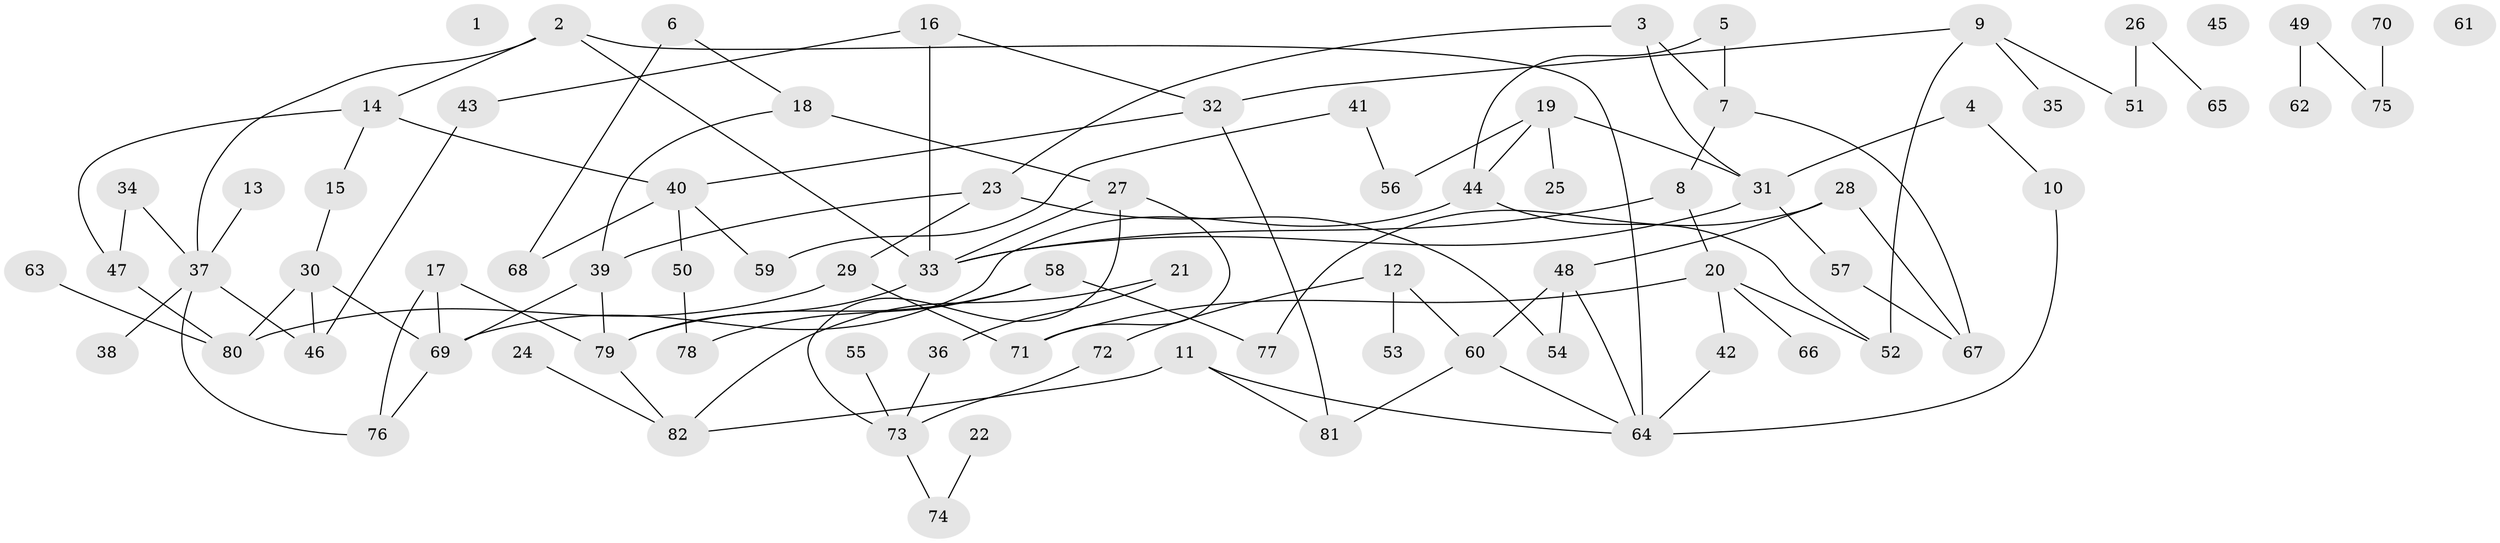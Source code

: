 // coarse degree distribution, {0: 0.07317073170731707, 16: 0.024390243902439025, 10: 0.024390243902439025, 2: 0.1951219512195122, 4: 0.0975609756097561, 3: 0.17073170731707318, 6: 0.12195121951219512, 1: 0.24390243902439024, 8: 0.024390243902439025, 5: 0.024390243902439025}
// Generated by graph-tools (version 1.1) at 2025/16/03/04/25 18:16:27]
// undirected, 82 vertices, 111 edges
graph export_dot {
graph [start="1"]
  node [color=gray90,style=filled];
  1;
  2;
  3;
  4;
  5;
  6;
  7;
  8;
  9;
  10;
  11;
  12;
  13;
  14;
  15;
  16;
  17;
  18;
  19;
  20;
  21;
  22;
  23;
  24;
  25;
  26;
  27;
  28;
  29;
  30;
  31;
  32;
  33;
  34;
  35;
  36;
  37;
  38;
  39;
  40;
  41;
  42;
  43;
  44;
  45;
  46;
  47;
  48;
  49;
  50;
  51;
  52;
  53;
  54;
  55;
  56;
  57;
  58;
  59;
  60;
  61;
  62;
  63;
  64;
  65;
  66;
  67;
  68;
  69;
  70;
  71;
  72;
  73;
  74;
  75;
  76;
  77;
  78;
  79;
  80;
  81;
  82;
  2 -- 14;
  2 -- 33;
  2 -- 37;
  2 -- 64;
  3 -- 7;
  3 -- 23;
  3 -- 31;
  4 -- 10;
  4 -- 31;
  5 -- 7;
  5 -- 44;
  6 -- 18;
  6 -- 68;
  7 -- 8;
  7 -- 67;
  8 -- 20;
  8 -- 33;
  9 -- 32;
  9 -- 35;
  9 -- 51;
  9 -- 52;
  10 -- 64;
  11 -- 64;
  11 -- 81;
  11 -- 82;
  12 -- 53;
  12 -- 60;
  12 -- 72;
  13 -- 37;
  14 -- 15;
  14 -- 40;
  14 -- 47;
  15 -- 30;
  16 -- 32;
  16 -- 33;
  16 -- 43;
  17 -- 69;
  17 -- 76;
  17 -- 79;
  18 -- 27;
  18 -- 39;
  19 -- 25;
  19 -- 31;
  19 -- 44;
  19 -- 56;
  20 -- 42;
  20 -- 52;
  20 -- 66;
  20 -- 71;
  21 -- 36;
  21 -- 82;
  22 -- 74;
  23 -- 29;
  23 -- 39;
  23 -- 54;
  24 -- 82;
  26 -- 51;
  26 -- 65;
  27 -- 33;
  27 -- 71;
  27 -- 73;
  28 -- 48;
  28 -- 67;
  28 -- 77;
  29 -- 71;
  29 -- 80;
  30 -- 46;
  30 -- 69;
  30 -- 80;
  31 -- 33;
  31 -- 57;
  32 -- 40;
  32 -- 81;
  33 -- 79;
  34 -- 37;
  34 -- 47;
  36 -- 73;
  37 -- 38;
  37 -- 46;
  37 -- 76;
  39 -- 69;
  39 -- 79;
  40 -- 50;
  40 -- 59;
  40 -- 68;
  41 -- 56;
  41 -- 59;
  42 -- 64;
  43 -- 46;
  44 -- 52;
  44 -- 69;
  47 -- 80;
  48 -- 54;
  48 -- 60;
  48 -- 64;
  49 -- 62;
  49 -- 75;
  50 -- 78;
  55 -- 73;
  57 -- 67;
  58 -- 77;
  58 -- 78;
  58 -- 79;
  60 -- 64;
  60 -- 81;
  63 -- 80;
  69 -- 76;
  70 -- 75;
  72 -- 73;
  73 -- 74;
  79 -- 82;
}
